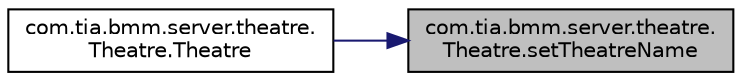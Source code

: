 digraph "com.tia.bmm.server.theatre.Theatre.setTheatreName"
{
 // INTERACTIVE_SVG=YES
 // LATEX_PDF_SIZE
  edge [fontname="Helvetica",fontsize="10",labelfontname="Helvetica",labelfontsize="10"];
  node [fontname="Helvetica",fontsize="10",shape=record];
  rankdir="RL";
  Node1 [label="com.tia.bmm.server.theatre.\lTheatre.setTheatreName",height=0.2,width=0.4,color="black", fillcolor="grey75", style="filled", fontcolor="black",tooltip=" "];
  Node1 -> Node2 [dir="back",color="midnightblue",fontsize="10",style="solid",fontname="Helvetica"];
  Node2 [label="com.tia.bmm.server.theatre.\lTheatre.Theatre",height=0.2,width=0.4,color="black", fillcolor="white", style="filled",URL="$d9/ddb/classcom_1_1tia_1_1bmm_1_1server_1_1theatre_1_1_theatre.html#ac55e55926ab0264aa8a8992494d6231d",tooltip=" "];
}
